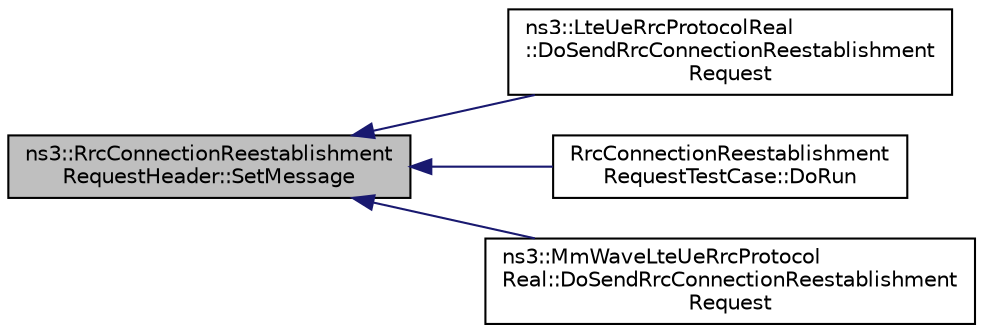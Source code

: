 digraph "ns3::RrcConnectionReestablishmentRequestHeader::SetMessage"
{
  edge [fontname="Helvetica",fontsize="10",labelfontname="Helvetica",labelfontsize="10"];
  node [fontname="Helvetica",fontsize="10",shape=record];
  rankdir="LR";
  Node1 [label="ns3::RrcConnectionReestablishment\lRequestHeader::SetMessage",height=0.2,width=0.4,color="black", fillcolor="grey75", style="filled", fontcolor="black"];
  Node1 -> Node2 [dir="back",color="midnightblue",fontsize="10",style="solid"];
  Node2 [label="ns3::LteUeRrcProtocolReal\l::DoSendRrcConnectionReestablishment\lRequest",height=0.2,width=0.4,color="black", fillcolor="white", style="filled",URL="$df/d48/classns3_1_1LteUeRrcProtocolReal.html#adf2513495cb1627b2f2f902143640edd"];
  Node1 -> Node3 [dir="back",color="midnightblue",fontsize="10",style="solid"];
  Node3 [label="RrcConnectionReestablishment\lRequestTestCase::DoRun",height=0.2,width=0.4,color="black", fillcolor="white", style="filled",URL="$d7/d35/classRrcConnectionReestablishmentRequestTestCase.html#abfefd24ae58ad815de9efe81f4cffeee",tooltip="Implementation to actually run this TestCase. "];
  Node1 -> Node4 [dir="back",color="midnightblue",fontsize="10",style="solid"];
  Node4 [label="ns3::MmWaveLteUeRrcProtocol\lReal::DoSendRrcConnectionReestablishment\lRequest",height=0.2,width=0.4,color="black", fillcolor="white", style="filled",URL="$df/d69/classns3_1_1MmWaveLteUeRrcProtocolReal.html#a8897d1f95d113412a29acdc0e27eae41"];
}
